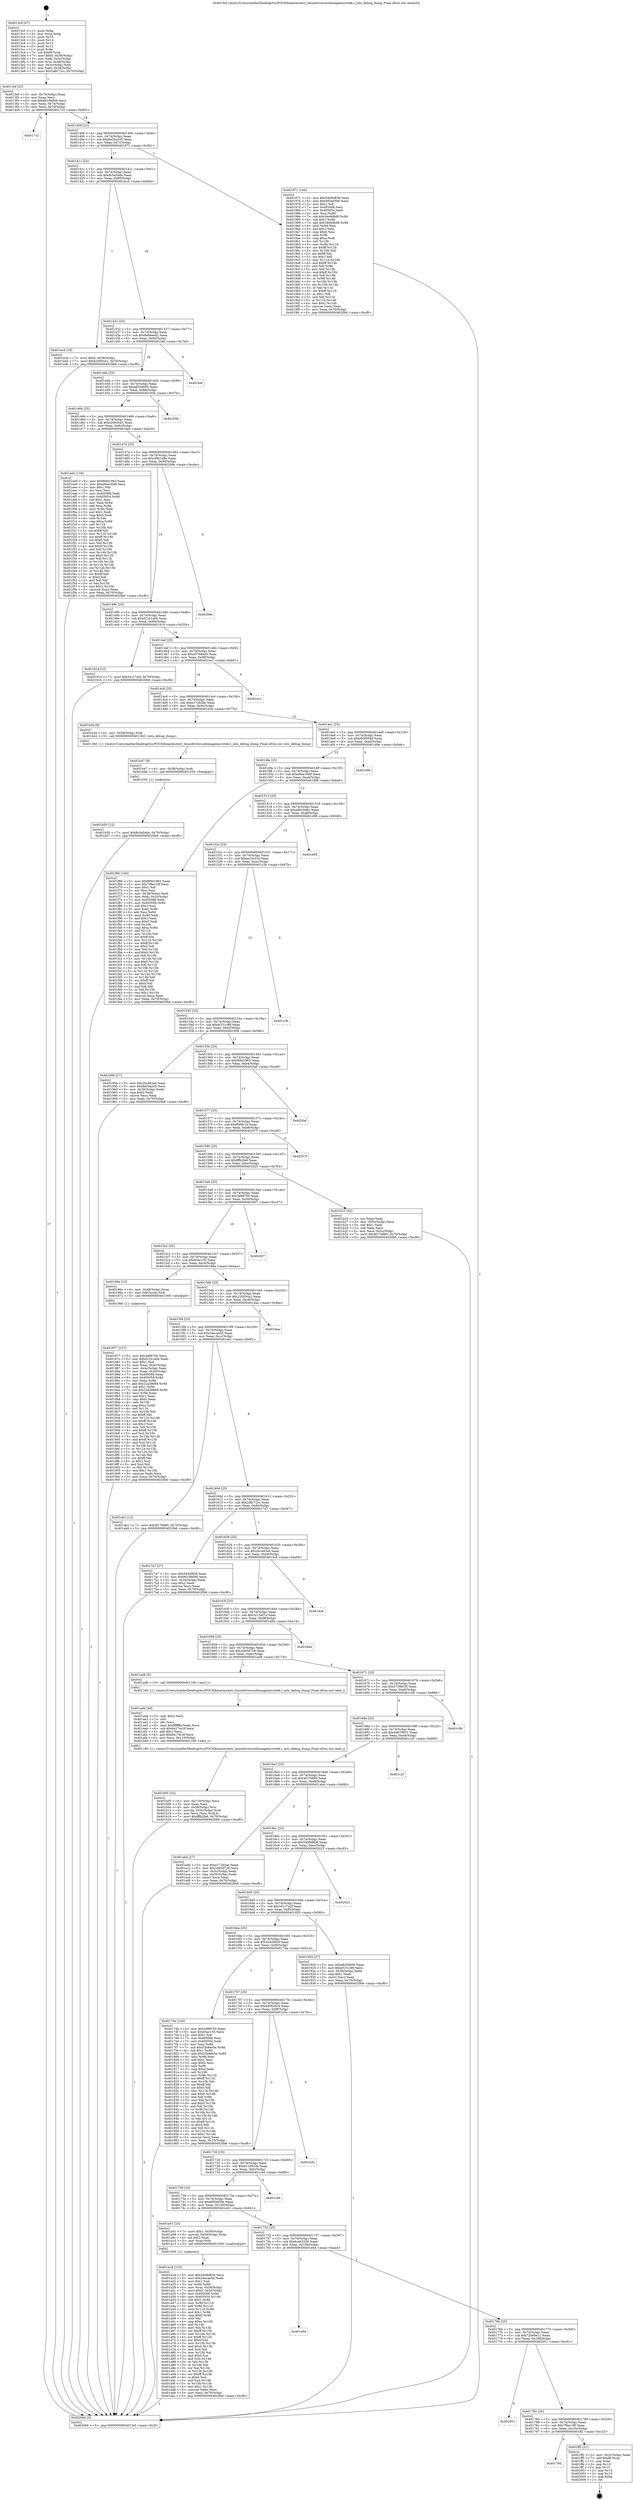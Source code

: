 digraph "0x4013c0" {
  label = "0x4013c0 (/mnt/c/Users/mathe/Desktop/tcc/POCII/binaries/extr_linuxdriversusbimagemicrotek.c_mts_debug_dump_Final-ollvm.out::main(0))"
  labelloc = "t"
  node[shape=record]

  Entry [label="",width=0.3,height=0.3,shape=circle,fillcolor=black,style=filled]
  "0x4013ef" [label="{
     0x4013ef [23]\l
     | [instrs]\l
     &nbsp;&nbsp;0x4013ef \<+3\>: mov -0x70(%rbp),%eax\l
     &nbsp;&nbsp;0x4013f2 \<+2\>: mov %eax,%ecx\l
     &nbsp;&nbsp;0x4013f4 \<+6\>: sub $0x8619b006,%ecx\l
     &nbsp;&nbsp;0x4013fa \<+3\>: mov %eax,-0x74(%rbp)\l
     &nbsp;&nbsp;0x4013fd \<+3\>: mov %ecx,-0x78(%rbp)\l
     &nbsp;&nbsp;0x401400 \<+6\>: je 00000000004017c2 \<main+0x402\>\l
  }"]
  "0x4017c2" [label="{
     0x4017c2\l
  }", style=dashed]
  "0x401406" [label="{
     0x401406 [22]\l
     | [instrs]\l
     &nbsp;&nbsp;0x401406 \<+5\>: jmp 000000000040140b \<main+0x4b\>\l
     &nbsp;&nbsp;0x40140b \<+3\>: mov -0x74(%rbp),%eax\l
     &nbsp;&nbsp;0x40140e \<+5\>: sub $0x8a35a245,%eax\l
     &nbsp;&nbsp;0x401413 \<+3\>: mov %eax,-0x7c(%rbp)\l
     &nbsp;&nbsp;0x401416 \<+6\>: je 0000000000401971 \<main+0x5b1\>\l
  }"]
  Exit [label="",width=0.3,height=0.3,shape=circle,fillcolor=black,style=filled,peripheries=2]
  "0x401971" [label="{
     0x401971 [144]\l
     | [instrs]\l
     &nbsp;&nbsp;0x401971 \<+5\>: mov $0x5408d836,%eax\l
     &nbsp;&nbsp;0x401976 \<+5\>: mov $0x685a659e,%ecx\l
     &nbsp;&nbsp;0x40197b \<+2\>: mov $0x1,%dl\l
     &nbsp;&nbsp;0x40197d \<+7\>: mov 0x405068,%esi\l
     &nbsp;&nbsp;0x401984 \<+7\>: mov 0x405054,%edi\l
     &nbsp;&nbsp;0x40198b \<+3\>: mov %esi,%r8d\l
     &nbsp;&nbsp;0x40198e \<+7\>: sub $0x34e9d6d8,%r8d\l
     &nbsp;&nbsp;0x401995 \<+4\>: sub $0x1,%r8d\l
     &nbsp;&nbsp;0x401999 \<+7\>: add $0x34e9d6d8,%r8d\l
     &nbsp;&nbsp;0x4019a0 \<+4\>: imul %r8d,%esi\l
     &nbsp;&nbsp;0x4019a4 \<+3\>: and $0x1,%esi\l
     &nbsp;&nbsp;0x4019a7 \<+3\>: cmp $0x0,%esi\l
     &nbsp;&nbsp;0x4019aa \<+4\>: sete %r9b\l
     &nbsp;&nbsp;0x4019ae \<+3\>: cmp $0xa,%edi\l
     &nbsp;&nbsp;0x4019b1 \<+4\>: setl %r10b\l
     &nbsp;&nbsp;0x4019b5 \<+3\>: mov %r9b,%r11b\l
     &nbsp;&nbsp;0x4019b8 \<+4\>: xor $0xff,%r11b\l
     &nbsp;&nbsp;0x4019bc \<+3\>: mov %r10b,%bl\l
     &nbsp;&nbsp;0x4019bf \<+3\>: xor $0xff,%bl\l
     &nbsp;&nbsp;0x4019c2 \<+3\>: xor $0x1,%dl\l
     &nbsp;&nbsp;0x4019c5 \<+3\>: mov %r11b,%r14b\l
     &nbsp;&nbsp;0x4019c8 \<+4\>: and $0xff,%r14b\l
     &nbsp;&nbsp;0x4019cc \<+3\>: and %dl,%r9b\l
     &nbsp;&nbsp;0x4019cf \<+3\>: mov %bl,%r15b\l
     &nbsp;&nbsp;0x4019d2 \<+4\>: and $0xff,%r15b\l
     &nbsp;&nbsp;0x4019d6 \<+3\>: and %dl,%r10b\l
     &nbsp;&nbsp;0x4019d9 \<+3\>: or %r9b,%r14b\l
     &nbsp;&nbsp;0x4019dc \<+3\>: or %r10b,%r15b\l
     &nbsp;&nbsp;0x4019df \<+3\>: xor %r15b,%r14b\l
     &nbsp;&nbsp;0x4019e2 \<+3\>: or %bl,%r11b\l
     &nbsp;&nbsp;0x4019e5 \<+4\>: xor $0xff,%r11b\l
     &nbsp;&nbsp;0x4019e9 \<+3\>: or $0x1,%dl\l
     &nbsp;&nbsp;0x4019ec \<+3\>: and %dl,%r11b\l
     &nbsp;&nbsp;0x4019ef \<+3\>: or %r11b,%r14b\l
     &nbsp;&nbsp;0x4019f2 \<+4\>: test $0x1,%r14b\l
     &nbsp;&nbsp;0x4019f6 \<+3\>: cmovne %ecx,%eax\l
     &nbsp;&nbsp;0x4019f9 \<+3\>: mov %eax,-0x70(%rbp)\l
     &nbsp;&nbsp;0x4019fc \<+5\>: jmp 00000000004020b6 \<main+0xcf6\>\l
  }"]
  "0x40141c" [label="{
     0x40141c [22]\l
     | [instrs]\l
     &nbsp;&nbsp;0x40141c \<+5\>: jmp 0000000000401421 \<main+0x61\>\l
     &nbsp;&nbsp;0x401421 \<+3\>: mov -0x74(%rbp),%eax\l
     &nbsp;&nbsp;0x401424 \<+5\>: sub $0x8c0a5dde,%eax\l
     &nbsp;&nbsp;0x401429 \<+3\>: mov %eax,-0x80(%rbp)\l
     &nbsp;&nbsp;0x40142c \<+6\>: je 0000000000401ecd \<main+0xb0d\>\l
  }"]
  "0x40179d" [label="{
     0x40179d\l
  }", style=dashed]
  "0x401ecd" [label="{
     0x401ecd [19]\l
     | [instrs]\l
     &nbsp;&nbsp;0x401ecd \<+7\>: movl $0x0,-0x38(%rbp)\l
     &nbsp;&nbsp;0x401ed4 \<+7\>: movl $0xb2000cd1,-0x70(%rbp)\l
     &nbsp;&nbsp;0x401edb \<+5\>: jmp 00000000004020b6 \<main+0xcf6\>\l
  }"]
  "0x401432" [label="{
     0x401432 [25]\l
     | [instrs]\l
     &nbsp;&nbsp;0x401432 \<+5\>: jmp 0000000000401437 \<main+0x77\>\l
     &nbsp;&nbsp;0x401437 \<+3\>: mov -0x74(%rbp),%eax\l
     &nbsp;&nbsp;0x40143a \<+5\>: sub $0x8e66eed2,%eax\l
     &nbsp;&nbsp;0x40143f \<+6\>: mov %eax,-0x84(%rbp)\l
     &nbsp;&nbsp;0x401445 \<+6\>: je 0000000000401baf \<main+0x7ef\>\l
  }"]
  "0x401ff2" [label="{
     0x401ff2 [21]\l
     | [instrs]\l
     &nbsp;&nbsp;0x401ff2 \<+3\>: mov -0x2c(%rbp),%eax\l
     &nbsp;&nbsp;0x401ff5 \<+7\>: add $0xf8,%rsp\l
     &nbsp;&nbsp;0x401ffc \<+1\>: pop %rbx\l
     &nbsp;&nbsp;0x401ffd \<+2\>: pop %r12\l
     &nbsp;&nbsp;0x401fff \<+2\>: pop %r13\l
     &nbsp;&nbsp;0x402001 \<+2\>: pop %r14\l
     &nbsp;&nbsp;0x402003 \<+2\>: pop %r15\l
     &nbsp;&nbsp;0x402005 \<+1\>: pop %rbp\l
     &nbsp;&nbsp;0x402006 \<+1\>: ret\l
  }"]
  "0x401baf" [label="{
     0x401baf\l
  }", style=dashed]
  "0x40144b" [label="{
     0x40144b [25]\l
     | [instrs]\l
     &nbsp;&nbsp;0x40144b \<+5\>: jmp 0000000000401450 \<main+0x90\>\l
     &nbsp;&nbsp;0x401450 \<+3\>: mov -0x74(%rbp),%eax\l
     &nbsp;&nbsp;0x401453 \<+5\>: sub $0xa825d000,%eax\l
     &nbsp;&nbsp;0x401458 \<+6\>: mov %eax,-0x88(%rbp)\l
     &nbsp;&nbsp;0x40145e \<+6\>: je 000000000040193b \<main+0x57b\>\l
  }"]
  "0x401784" [label="{
     0x401784 [25]\l
     | [instrs]\l
     &nbsp;&nbsp;0x401784 \<+5\>: jmp 0000000000401789 \<main+0x3c9\>\l
     &nbsp;&nbsp;0x401789 \<+3\>: mov -0x74(%rbp),%eax\l
     &nbsp;&nbsp;0x40178c \<+5\>: sub $0x7f9ec1f8,%eax\l
     &nbsp;&nbsp;0x401791 \<+6\>: mov %eax,-0x10c(%rbp)\l
     &nbsp;&nbsp;0x401797 \<+6\>: je 0000000000401ff2 \<main+0xc32\>\l
  }"]
  "0x40193b" [label="{
     0x40193b\l
  }", style=dashed]
  "0x401464" [label="{
     0x401464 [25]\l
     | [instrs]\l
     &nbsp;&nbsp;0x401464 \<+5\>: jmp 0000000000401469 \<main+0xa9\>\l
     &nbsp;&nbsp;0x401469 \<+3\>: mov -0x74(%rbp),%eax\l
     &nbsp;&nbsp;0x40146c \<+5\>: sub $0xb2000cd1,%eax\l
     &nbsp;&nbsp;0x401471 \<+6\>: mov %eax,-0x8c(%rbp)\l
     &nbsp;&nbsp;0x401477 \<+6\>: je 0000000000401ee0 \<main+0xb20\>\l
  }"]
  "0x402051" [label="{
     0x402051\l
  }", style=dashed]
  "0x401ee0" [label="{
     0x401ee0 [134]\l
     | [instrs]\l
     &nbsp;&nbsp;0x401ee0 \<+5\>: mov $0xf69d1963,%eax\l
     &nbsp;&nbsp;0x401ee5 \<+5\>: mov $0xe9ee16d9,%ecx\l
     &nbsp;&nbsp;0x401eea \<+2\>: mov $0x1,%dl\l
     &nbsp;&nbsp;0x401eec \<+2\>: xor %esi,%esi\l
     &nbsp;&nbsp;0x401eee \<+7\>: mov 0x405068,%edi\l
     &nbsp;&nbsp;0x401ef5 \<+8\>: mov 0x405054,%r8d\l
     &nbsp;&nbsp;0x401efd \<+3\>: sub $0x1,%esi\l
     &nbsp;&nbsp;0x401f00 \<+3\>: mov %edi,%r9d\l
     &nbsp;&nbsp;0x401f03 \<+3\>: add %esi,%r9d\l
     &nbsp;&nbsp;0x401f06 \<+4\>: imul %r9d,%edi\l
     &nbsp;&nbsp;0x401f0a \<+3\>: and $0x1,%edi\l
     &nbsp;&nbsp;0x401f0d \<+3\>: cmp $0x0,%edi\l
     &nbsp;&nbsp;0x401f10 \<+4\>: sete %r10b\l
     &nbsp;&nbsp;0x401f14 \<+4\>: cmp $0xa,%r8d\l
     &nbsp;&nbsp;0x401f18 \<+4\>: setl %r11b\l
     &nbsp;&nbsp;0x401f1c \<+3\>: mov %r10b,%bl\l
     &nbsp;&nbsp;0x401f1f \<+3\>: xor $0xff,%bl\l
     &nbsp;&nbsp;0x401f22 \<+3\>: mov %r11b,%r14b\l
     &nbsp;&nbsp;0x401f25 \<+4\>: xor $0xff,%r14b\l
     &nbsp;&nbsp;0x401f29 \<+3\>: xor $0x0,%dl\l
     &nbsp;&nbsp;0x401f2c \<+3\>: mov %bl,%r15b\l
     &nbsp;&nbsp;0x401f2f \<+4\>: and $0x0,%r15b\l
     &nbsp;&nbsp;0x401f33 \<+3\>: and %dl,%r10b\l
     &nbsp;&nbsp;0x401f36 \<+3\>: mov %r14b,%r12b\l
     &nbsp;&nbsp;0x401f39 \<+4\>: and $0x0,%r12b\l
     &nbsp;&nbsp;0x401f3d \<+3\>: and %dl,%r11b\l
     &nbsp;&nbsp;0x401f40 \<+3\>: or %r10b,%r15b\l
     &nbsp;&nbsp;0x401f43 \<+3\>: or %r11b,%r12b\l
     &nbsp;&nbsp;0x401f46 \<+3\>: xor %r12b,%r15b\l
     &nbsp;&nbsp;0x401f49 \<+3\>: or %r14b,%bl\l
     &nbsp;&nbsp;0x401f4c \<+3\>: xor $0xff,%bl\l
     &nbsp;&nbsp;0x401f4f \<+3\>: or $0x0,%dl\l
     &nbsp;&nbsp;0x401f52 \<+2\>: and %dl,%bl\l
     &nbsp;&nbsp;0x401f54 \<+3\>: or %bl,%r15b\l
     &nbsp;&nbsp;0x401f57 \<+4\>: test $0x1,%r15b\l
     &nbsp;&nbsp;0x401f5b \<+3\>: cmovne %ecx,%eax\l
     &nbsp;&nbsp;0x401f5e \<+3\>: mov %eax,-0x70(%rbp)\l
     &nbsp;&nbsp;0x401f61 \<+5\>: jmp 00000000004020b6 \<main+0xcf6\>\l
  }"]
  "0x40147d" [label="{
     0x40147d [25]\l
     | [instrs]\l
     &nbsp;&nbsp;0x40147d \<+5\>: jmp 0000000000401482 \<main+0xc2\>\l
     &nbsp;&nbsp;0x401482 \<+3\>: mov -0x74(%rbp),%eax\l
     &nbsp;&nbsp;0x401485 \<+5\>: sub $0xcf0b1d8e,%eax\l
     &nbsp;&nbsp;0x40148a \<+6\>: mov %eax,-0x90(%rbp)\l
     &nbsp;&nbsp;0x401490 \<+6\>: je 000000000040209e \<main+0xcde\>\l
  }"]
  "0x40176b" [label="{
     0x40176b [25]\l
     | [instrs]\l
     &nbsp;&nbsp;0x40176b \<+5\>: jmp 0000000000401770 \<main+0x3b0\>\l
     &nbsp;&nbsp;0x401770 \<+3\>: mov -0x74(%rbp),%eax\l
     &nbsp;&nbsp;0x401773 \<+5\>: sub $0x72009e11,%eax\l
     &nbsp;&nbsp;0x401778 \<+6\>: mov %eax,-0x108(%rbp)\l
     &nbsp;&nbsp;0x40177e \<+6\>: je 0000000000402051 \<main+0xc91\>\l
  }"]
  "0x40209e" [label="{
     0x40209e\l
  }", style=dashed]
  "0x401496" [label="{
     0x401496 [25]\l
     | [instrs]\l
     &nbsp;&nbsp;0x401496 \<+5\>: jmp 000000000040149b \<main+0xdb\>\l
     &nbsp;&nbsp;0x40149b \<+3\>: mov -0x74(%rbp),%eax\l
     &nbsp;&nbsp;0x40149e \<+5\>: sub $0xd21b1a0b,%eax\l
     &nbsp;&nbsp;0x4014a3 \<+6\>: mov %eax,-0x94(%rbp)\l
     &nbsp;&nbsp;0x4014a9 \<+6\>: je 0000000000401914 \<main+0x554\>\l
  }"]
  "0x401e64" [label="{
     0x401e64\l
  }", style=dashed]
  "0x401914" [label="{
     0x401914 [12]\l
     | [instrs]\l
     &nbsp;&nbsp;0x401914 \<+7\>: movl $0x541c7e2f,-0x70(%rbp)\l
     &nbsp;&nbsp;0x40191b \<+5\>: jmp 00000000004020b6 \<main+0xcf6\>\l
  }"]
  "0x4014af" [label="{
     0x4014af [25]\l
     | [instrs]\l
     &nbsp;&nbsp;0x4014af \<+5\>: jmp 00000000004014b4 \<main+0xf4\>\l
     &nbsp;&nbsp;0x4014b4 \<+3\>: mov -0x74(%rbp),%eax\l
     &nbsp;&nbsp;0x4014b7 \<+5\>: sub $0xd3768ad4,%eax\l
     &nbsp;&nbsp;0x4014bc \<+6\>: mov %eax,-0x98(%rbp)\l
     &nbsp;&nbsp;0x4014c2 \<+6\>: je 0000000000401ec1 \<main+0xb01\>\l
  }"]
  "0x401b50" [label="{
     0x401b50 [12]\l
     | [instrs]\l
     &nbsp;&nbsp;0x401b50 \<+7\>: movl $0x8c0a5dde,-0x70(%rbp)\l
     &nbsp;&nbsp;0x401b57 \<+5\>: jmp 00000000004020b6 \<main+0xcf6\>\l
  }"]
  "0x401ec1" [label="{
     0x401ec1\l
  }", style=dashed]
  "0x4014c8" [label="{
     0x4014c8 [25]\l
     | [instrs]\l
     &nbsp;&nbsp;0x4014c8 \<+5\>: jmp 00000000004014cd \<main+0x10d\>\l
     &nbsp;&nbsp;0x4014cd \<+3\>: mov -0x74(%rbp),%eax\l
     &nbsp;&nbsp;0x4014d0 \<+5\>: sub $0xe172b5ae,%eax\l
     &nbsp;&nbsp;0x4014d5 \<+6\>: mov %eax,-0x9c(%rbp)\l
     &nbsp;&nbsp;0x4014db \<+6\>: je 0000000000401b3e \<main+0x77e\>\l
  }"]
  "0x401b47" [label="{
     0x401b47 [9]\l
     | [instrs]\l
     &nbsp;&nbsp;0x401b47 \<+4\>: mov -0x58(%rbp),%rdi\l
     &nbsp;&nbsp;0x401b4b \<+5\>: call 0000000000401030 \<free@plt\>\l
     | [calls]\l
     &nbsp;&nbsp;0x401030 \{1\} (unknown)\l
  }"]
  "0x401b3e" [label="{
     0x401b3e [9]\l
     | [instrs]\l
     &nbsp;&nbsp;0x401b3e \<+4\>: mov -0x58(%rbp),%rdi\l
     &nbsp;&nbsp;0x401b42 \<+5\>: call 00000000004013b0 \<mts_debug_dump\>\l
     | [calls]\l
     &nbsp;&nbsp;0x4013b0 \{1\} (/mnt/c/Users/mathe/Desktop/tcc/POCII/binaries/extr_linuxdriversusbimagemicrotek.c_mts_debug_dump_Final-ollvm.out::mts_debug_dump)\l
  }"]
  "0x4014e1" [label="{
     0x4014e1 [25]\l
     | [instrs]\l
     &nbsp;&nbsp;0x4014e1 \<+5\>: jmp 00000000004014e6 \<main+0x126\>\l
     &nbsp;&nbsp;0x4014e6 \<+3\>: mov -0x74(%rbp),%eax\l
     &nbsp;&nbsp;0x4014e9 \<+5\>: sub $0xe93f9364,%eax\l
     &nbsp;&nbsp;0x4014ee \<+6\>: mov %eax,-0xa0(%rbp)\l
     &nbsp;&nbsp;0x4014f4 \<+6\>: je 0000000000401d9e \<main+0x9de\>\l
  }"]
  "0x401b05" [label="{
     0x401b05 [32]\l
     | [instrs]\l
     &nbsp;&nbsp;0x401b05 \<+6\>: mov -0x110(%rbp),%ecx\l
     &nbsp;&nbsp;0x401b0b \<+3\>: imul %eax,%ecx\l
     &nbsp;&nbsp;0x401b0e \<+4\>: mov -0x58(%rbp),%rsi\l
     &nbsp;&nbsp;0x401b12 \<+4\>: movslq -0x5c(%rbp),%rdi\l
     &nbsp;&nbsp;0x401b16 \<+3\>: mov %ecx,(%rsi,%rdi,4)\l
     &nbsp;&nbsp;0x401b19 \<+7\>: movl $0xfffb2fe6,-0x70(%rbp)\l
     &nbsp;&nbsp;0x401b20 \<+5\>: jmp 00000000004020b6 \<main+0xcf6\>\l
  }"]
  "0x401d9e" [label="{
     0x401d9e\l
  }", style=dashed]
  "0x4014fa" [label="{
     0x4014fa [25]\l
     | [instrs]\l
     &nbsp;&nbsp;0x4014fa \<+5\>: jmp 00000000004014ff \<main+0x13f\>\l
     &nbsp;&nbsp;0x4014ff \<+3\>: mov -0x74(%rbp),%eax\l
     &nbsp;&nbsp;0x401502 \<+5\>: sub $0xe9ee16d9,%eax\l
     &nbsp;&nbsp;0x401507 \<+6\>: mov %eax,-0xa4(%rbp)\l
     &nbsp;&nbsp;0x40150d \<+6\>: je 0000000000401f66 \<main+0xba6\>\l
  }"]
  "0x401add" [label="{
     0x401add [40]\l
     | [instrs]\l
     &nbsp;&nbsp;0x401add \<+5\>: mov $0x2,%ecx\l
     &nbsp;&nbsp;0x401ae2 \<+1\>: cltd\l
     &nbsp;&nbsp;0x401ae3 \<+2\>: idiv %ecx\l
     &nbsp;&nbsp;0x401ae5 \<+6\>: imul $0xfffffffe,%edx,%ecx\l
     &nbsp;&nbsp;0x401aeb \<+6\>: sub $0xb417ec3f,%ecx\l
     &nbsp;&nbsp;0x401af1 \<+3\>: add $0x1,%ecx\l
     &nbsp;&nbsp;0x401af4 \<+6\>: add $0xb417ec3f,%ecx\l
     &nbsp;&nbsp;0x401afa \<+6\>: mov %ecx,-0x110(%rbp)\l
     &nbsp;&nbsp;0x401b00 \<+5\>: call 0000000000401160 \<next_i\>\l
     | [calls]\l
     &nbsp;&nbsp;0x401160 \{1\} (/mnt/c/Users/mathe/Desktop/tcc/POCII/binaries/extr_linuxdriversusbimagemicrotek.c_mts_debug_dump_Final-ollvm.out::next_i)\l
  }"]
  "0x401f66" [label="{
     0x401f66 [140]\l
     | [instrs]\l
     &nbsp;&nbsp;0x401f66 \<+5\>: mov $0xf69d1963,%eax\l
     &nbsp;&nbsp;0x401f6b \<+5\>: mov $0x7f9ec1f8,%ecx\l
     &nbsp;&nbsp;0x401f70 \<+2\>: mov $0x1,%dl\l
     &nbsp;&nbsp;0x401f72 \<+2\>: xor %esi,%esi\l
     &nbsp;&nbsp;0x401f74 \<+3\>: mov -0x38(%rbp),%edi\l
     &nbsp;&nbsp;0x401f77 \<+3\>: mov %edi,-0x2c(%rbp)\l
     &nbsp;&nbsp;0x401f7a \<+7\>: mov 0x405068,%edi\l
     &nbsp;&nbsp;0x401f81 \<+8\>: mov 0x405054,%r8d\l
     &nbsp;&nbsp;0x401f89 \<+3\>: sub $0x1,%esi\l
     &nbsp;&nbsp;0x401f8c \<+3\>: mov %edi,%r9d\l
     &nbsp;&nbsp;0x401f8f \<+3\>: add %esi,%r9d\l
     &nbsp;&nbsp;0x401f92 \<+4\>: imul %r9d,%edi\l
     &nbsp;&nbsp;0x401f96 \<+3\>: and $0x1,%edi\l
     &nbsp;&nbsp;0x401f99 \<+3\>: cmp $0x0,%edi\l
     &nbsp;&nbsp;0x401f9c \<+4\>: sete %r10b\l
     &nbsp;&nbsp;0x401fa0 \<+4\>: cmp $0xa,%r8d\l
     &nbsp;&nbsp;0x401fa4 \<+4\>: setl %r11b\l
     &nbsp;&nbsp;0x401fa8 \<+3\>: mov %r10b,%bl\l
     &nbsp;&nbsp;0x401fab \<+3\>: xor $0xff,%bl\l
     &nbsp;&nbsp;0x401fae \<+3\>: mov %r11b,%r14b\l
     &nbsp;&nbsp;0x401fb1 \<+4\>: xor $0xff,%r14b\l
     &nbsp;&nbsp;0x401fb5 \<+3\>: xor $0x0,%dl\l
     &nbsp;&nbsp;0x401fb8 \<+3\>: mov %bl,%r15b\l
     &nbsp;&nbsp;0x401fbb \<+4\>: and $0x0,%r15b\l
     &nbsp;&nbsp;0x401fbf \<+3\>: and %dl,%r10b\l
     &nbsp;&nbsp;0x401fc2 \<+3\>: mov %r14b,%r12b\l
     &nbsp;&nbsp;0x401fc5 \<+4\>: and $0x0,%r12b\l
     &nbsp;&nbsp;0x401fc9 \<+3\>: and %dl,%r11b\l
     &nbsp;&nbsp;0x401fcc \<+3\>: or %r10b,%r15b\l
     &nbsp;&nbsp;0x401fcf \<+3\>: or %r11b,%r12b\l
     &nbsp;&nbsp;0x401fd2 \<+3\>: xor %r12b,%r15b\l
     &nbsp;&nbsp;0x401fd5 \<+3\>: or %r14b,%bl\l
     &nbsp;&nbsp;0x401fd8 \<+3\>: xor $0xff,%bl\l
     &nbsp;&nbsp;0x401fdb \<+3\>: or $0x0,%dl\l
     &nbsp;&nbsp;0x401fde \<+2\>: and %dl,%bl\l
     &nbsp;&nbsp;0x401fe0 \<+3\>: or %bl,%r15b\l
     &nbsp;&nbsp;0x401fe3 \<+4\>: test $0x1,%r15b\l
     &nbsp;&nbsp;0x401fe7 \<+3\>: cmovne %ecx,%eax\l
     &nbsp;&nbsp;0x401fea \<+3\>: mov %eax,-0x70(%rbp)\l
     &nbsp;&nbsp;0x401fed \<+5\>: jmp 00000000004020b6 \<main+0xcf6\>\l
  }"]
  "0x401513" [label="{
     0x401513 [25]\l
     | [instrs]\l
     &nbsp;&nbsp;0x401513 \<+5\>: jmp 0000000000401518 \<main+0x158\>\l
     &nbsp;&nbsp;0x401518 \<+3\>: mov -0x74(%rbp),%eax\l
     &nbsp;&nbsp;0x40151b \<+5\>: sub $0xed01846c,%eax\l
     &nbsp;&nbsp;0x401520 \<+6\>: mov %eax,-0xa8(%rbp)\l
     &nbsp;&nbsp;0x401526 \<+6\>: je 0000000000401d08 \<main+0x948\>\l
  }"]
  "0x401a18" [label="{
     0x401a18 [153]\l
     | [instrs]\l
     &nbsp;&nbsp;0x401a18 \<+5\>: mov $0x5408d836,%ecx\l
     &nbsp;&nbsp;0x401a1d \<+5\>: mov $0x24acae5d,%edx\l
     &nbsp;&nbsp;0x401a22 \<+3\>: mov $0x1,%sil\l
     &nbsp;&nbsp;0x401a25 \<+3\>: xor %r8d,%r8d\l
     &nbsp;&nbsp;0x401a28 \<+4\>: mov %rax,-0x58(%rbp)\l
     &nbsp;&nbsp;0x401a2c \<+7\>: movl $0x0,-0x5c(%rbp)\l
     &nbsp;&nbsp;0x401a33 \<+8\>: mov 0x405068,%r9d\l
     &nbsp;&nbsp;0x401a3b \<+8\>: mov 0x405054,%r10d\l
     &nbsp;&nbsp;0x401a43 \<+4\>: sub $0x1,%r8d\l
     &nbsp;&nbsp;0x401a47 \<+3\>: mov %r9d,%r11d\l
     &nbsp;&nbsp;0x401a4a \<+3\>: add %r8d,%r11d\l
     &nbsp;&nbsp;0x401a4d \<+4\>: imul %r11d,%r9d\l
     &nbsp;&nbsp;0x401a51 \<+4\>: and $0x1,%r9d\l
     &nbsp;&nbsp;0x401a55 \<+4\>: cmp $0x0,%r9d\l
     &nbsp;&nbsp;0x401a59 \<+3\>: sete %bl\l
     &nbsp;&nbsp;0x401a5c \<+4\>: cmp $0xa,%r10d\l
     &nbsp;&nbsp;0x401a60 \<+4\>: setl %r14b\l
     &nbsp;&nbsp;0x401a64 \<+3\>: mov %bl,%r15b\l
     &nbsp;&nbsp;0x401a67 \<+4\>: xor $0xff,%r15b\l
     &nbsp;&nbsp;0x401a6b \<+3\>: mov %r14b,%r12b\l
     &nbsp;&nbsp;0x401a6e \<+4\>: xor $0xff,%r12b\l
     &nbsp;&nbsp;0x401a72 \<+4\>: xor $0x0,%sil\l
     &nbsp;&nbsp;0x401a76 \<+3\>: mov %r15b,%r13b\l
     &nbsp;&nbsp;0x401a79 \<+4\>: and $0x0,%r13b\l
     &nbsp;&nbsp;0x401a7d \<+3\>: and %sil,%bl\l
     &nbsp;&nbsp;0x401a80 \<+3\>: mov %r12b,%al\l
     &nbsp;&nbsp;0x401a83 \<+2\>: and $0x0,%al\l
     &nbsp;&nbsp;0x401a85 \<+3\>: and %sil,%r14b\l
     &nbsp;&nbsp;0x401a88 \<+3\>: or %bl,%r13b\l
     &nbsp;&nbsp;0x401a8b \<+3\>: or %r14b,%al\l
     &nbsp;&nbsp;0x401a8e \<+3\>: xor %al,%r13b\l
     &nbsp;&nbsp;0x401a91 \<+3\>: or %r12b,%r15b\l
     &nbsp;&nbsp;0x401a94 \<+4\>: xor $0xff,%r15b\l
     &nbsp;&nbsp;0x401a98 \<+4\>: or $0x0,%sil\l
     &nbsp;&nbsp;0x401a9c \<+3\>: and %sil,%r15b\l
     &nbsp;&nbsp;0x401a9f \<+3\>: or %r15b,%r13b\l
     &nbsp;&nbsp;0x401aa2 \<+4\>: test $0x1,%r13b\l
     &nbsp;&nbsp;0x401aa6 \<+3\>: cmovne %edx,%ecx\l
     &nbsp;&nbsp;0x401aa9 \<+3\>: mov %ecx,-0x70(%rbp)\l
     &nbsp;&nbsp;0x401aac \<+5\>: jmp 00000000004020b6 \<main+0xcf6\>\l
  }"]
  "0x401d08" [label="{
     0x401d08\l
  }", style=dashed]
  "0x40152c" [label="{
     0x40152c [25]\l
     | [instrs]\l
     &nbsp;&nbsp;0x40152c \<+5\>: jmp 0000000000401531 \<main+0x171\>\l
     &nbsp;&nbsp;0x401531 \<+3\>: mov -0x74(%rbp),%eax\l
     &nbsp;&nbsp;0x401534 \<+5\>: sub $0xee16cf1d,%eax\l
     &nbsp;&nbsp;0x401539 \<+6\>: mov %eax,-0xac(%rbp)\l
     &nbsp;&nbsp;0x40153f \<+6\>: je 0000000000401c3b \<main+0x87b\>\l
  }"]
  "0x401752" [label="{
     0x401752 [25]\l
     | [instrs]\l
     &nbsp;&nbsp;0x401752 \<+5\>: jmp 0000000000401757 \<main+0x397\>\l
     &nbsp;&nbsp;0x401757 \<+3\>: mov -0x74(%rbp),%eax\l
     &nbsp;&nbsp;0x40175a \<+5\>: sub $0x6cde3229,%eax\l
     &nbsp;&nbsp;0x40175f \<+6\>: mov %eax,-0x104(%rbp)\l
     &nbsp;&nbsp;0x401765 \<+6\>: je 0000000000401e64 \<main+0xaa4\>\l
  }"]
  "0x401c3b" [label="{
     0x401c3b\l
  }", style=dashed]
  "0x401545" [label="{
     0x401545 [25]\l
     | [instrs]\l
     &nbsp;&nbsp;0x401545 \<+5\>: jmp 000000000040154a \<main+0x18a\>\l
     &nbsp;&nbsp;0x40154a \<+3\>: mov -0x74(%rbp),%eax\l
     &nbsp;&nbsp;0x40154d \<+5\>: sub $0xef151c88,%eax\l
     &nbsp;&nbsp;0x401552 \<+6\>: mov %eax,-0xb0(%rbp)\l
     &nbsp;&nbsp;0x401558 \<+6\>: je 0000000000401956 \<main+0x596\>\l
  }"]
  "0x401a01" [label="{
     0x401a01 [23]\l
     | [instrs]\l
     &nbsp;&nbsp;0x401a01 \<+7\>: movl $0x1,-0x50(%rbp)\l
     &nbsp;&nbsp;0x401a08 \<+4\>: movslq -0x50(%rbp),%rax\l
     &nbsp;&nbsp;0x401a0c \<+4\>: shl $0x2,%rax\l
     &nbsp;&nbsp;0x401a10 \<+3\>: mov %rax,%rdi\l
     &nbsp;&nbsp;0x401a13 \<+5\>: call 0000000000401050 \<malloc@plt\>\l
     | [calls]\l
     &nbsp;&nbsp;0x401050 \{1\} (unknown)\l
  }"]
  "0x401956" [label="{
     0x401956 [27]\l
     | [instrs]\l
     &nbsp;&nbsp;0x401956 \<+5\>: mov $0x2bc483a0,%eax\l
     &nbsp;&nbsp;0x40195b \<+5\>: mov $0x8a35a245,%ecx\l
     &nbsp;&nbsp;0x401960 \<+3\>: mov -0x30(%rbp),%edx\l
     &nbsp;&nbsp;0x401963 \<+3\>: cmp $0x0,%edx\l
     &nbsp;&nbsp;0x401966 \<+3\>: cmove %ecx,%eax\l
     &nbsp;&nbsp;0x401969 \<+3\>: mov %eax,-0x70(%rbp)\l
     &nbsp;&nbsp;0x40196c \<+5\>: jmp 00000000004020b6 \<main+0xcf6\>\l
  }"]
  "0x40155e" [label="{
     0x40155e [25]\l
     | [instrs]\l
     &nbsp;&nbsp;0x40155e \<+5\>: jmp 0000000000401563 \<main+0x1a3\>\l
     &nbsp;&nbsp;0x401563 \<+3\>: mov -0x74(%rbp),%eax\l
     &nbsp;&nbsp;0x401566 \<+5\>: sub $0xf69d1963,%eax\l
     &nbsp;&nbsp;0x40156b \<+6\>: mov %eax,-0xb4(%rbp)\l
     &nbsp;&nbsp;0x401571 \<+6\>: je 00000000004020af \<main+0xcef\>\l
  }"]
  "0x401739" [label="{
     0x401739 [25]\l
     | [instrs]\l
     &nbsp;&nbsp;0x401739 \<+5\>: jmp 000000000040173e \<main+0x37e\>\l
     &nbsp;&nbsp;0x40173e \<+3\>: mov -0x74(%rbp),%eax\l
     &nbsp;&nbsp;0x401741 \<+5\>: sub $0x685a659e,%eax\l
     &nbsp;&nbsp;0x401746 \<+6\>: mov %eax,-0x100(%rbp)\l
     &nbsp;&nbsp;0x40174c \<+6\>: je 0000000000401a01 \<main+0x641\>\l
  }"]
  "0x4020af" [label="{
     0x4020af\l
  }", style=dashed]
  "0x401577" [label="{
     0x401577 [25]\l
     | [instrs]\l
     &nbsp;&nbsp;0x401577 \<+5\>: jmp 000000000040157c \<main+0x1bc\>\l
     &nbsp;&nbsp;0x40157c \<+3\>: mov -0x74(%rbp),%eax\l
     &nbsp;&nbsp;0x40157f \<+5\>: sub $0xff49fc1b,%eax\l
     &nbsp;&nbsp;0x401584 \<+6\>: mov %eax,-0xb8(%rbp)\l
     &nbsp;&nbsp;0x40158a \<+6\>: je 000000000040207f \<main+0xcbf\>\l
  }"]
  "0x401cb0" [label="{
     0x401cb0\l
  }", style=dashed]
  "0x40207f" [label="{
     0x40207f\l
  }", style=dashed]
  "0x401590" [label="{
     0x401590 [25]\l
     | [instrs]\l
     &nbsp;&nbsp;0x401590 \<+5\>: jmp 0000000000401595 \<main+0x1d5\>\l
     &nbsp;&nbsp;0x401595 \<+3\>: mov -0x74(%rbp),%eax\l
     &nbsp;&nbsp;0x401598 \<+5\>: sub $0xfffb2fe6,%eax\l
     &nbsp;&nbsp;0x40159d \<+6\>: mov %eax,-0xbc(%rbp)\l
     &nbsp;&nbsp;0x4015a3 \<+6\>: je 0000000000401b25 \<main+0x765\>\l
  }"]
  "0x401720" [label="{
     0x401720 [25]\l
     | [instrs]\l
     &nbsp;&nbsp;0x401720 \<+5\>: jmp 0000000000401725 \<main+0x365\>\l
     &nbsp;&nbsp;0x401725 \<+3\>: mov -0x74(%rbp),%eax\l
     &nbsp;&nbsp;0x401728 \<+5\>: sub $0x6116910e,%eax\l
     &nbsp;&nbsp;0x40172d \<+6\>: mov %eax,-0xfc(%rbp)\l
     &nbsp;&nbsp;0x401733 \<+6\>: je 0000000000401cb0 \<main+0x8f0\>\l
  }"]
  "0x401b25" [label="{
     0x401b25 [25]\l
     | [instrs]\l
     &nbsp;&nbsp;0x401b25 \<+2\>: xor %eax,%eax\l
     &nbsp;&nbsp;0x401b27 \<+3\>: mov -0x5c(%rbp),%ecx\l
     &nbsp;&nbsp;0x401b2a \<+3\>: sub $0x1,%eax\l
     &nbsp;&nbsp;0x401b2d \<+2\>: sub %eax,%ecx\l
     &nbsp;&nbsp;0x401b2f \<+3\>: mov %ecx,-0x5c(%rbp)\l
     &nbsp;&nbsp;0x401b32 \<+7\>: movl $0x4f176885,-0x70(%rbp)\l
     &nbsp;&nbsp;0x401b39 \<+5\>: jmp 00000000004020b6 \<main+0xcf6\>\l
  }"]
  "0x4015a9" [label="{
     0x4015a9 [25]\l
     | [instrs]\l
     &nbsp;&nbsp;0x4015a9 \<+5\>: jmp 00000000004015ae \<main+0x1ee\>\l
     &nbsp;&nbsp;0x4015ae \<+3\>: mov -0x74(%rbp),%eax\l
     &nbsp;&nbsp;0x4015b1 \<+5\>: sub $0x3d98700,%eax\l
     &nbsp;&nbsp;0x4015b6 \<+6\>: mov %eax,-0xc0(%rbp)\l
     &nbsp;&nbsp;0x4015bc \<+6\>: je 0000000000402007 \<main+0xc47\>\l
  }"]
  "0x401b5c" [label="{
     0x401b5c\l
  }", style=dashed]
  "0x402007" [label="{
     0x402007\l
  }", style=dashed]
  "0x4015c2" [label="{
     0x4015c2 [25]\l
     | [instrs]\l
     &nbsp;&nbsp;0x4015c2 \<+5\>: jmp 00000000004015c7 \<main+0x207\>\l
     &nbsp;&nbsp;0x4015c7 \<+3\>: mov -0x74(%rbp),%eax\l
     &nbsp;&nbsp;0x4015ca \<+5\>: sub $0x93ac155,%eax\l
     &nbsp;&nbsp;0x4015cf \<+6\>: mov %eax,-0xc4(%rbp)\l
     &nbsp;&nbsp;0x4015d5 \<+6\>: je 000000000040186a \<main+0x4aa\>\l
  }"]
  "0x401877" [label="{
     0x401877 [157]\l
     | [instrs]\l
     &nbsp;&nbsp;0x401877 \<+5\>: mov $0x3d98700,%ecx\l
     &nbsp;&nbsp;0x40187c \<+5\>: mov $0xd21b1a0b,%edx\l
     &nbsp;&nbsp;0x401881 \<+3\>: mov $0x1,%sil\l
     &nbsp;&nbsp;0x401884 \<+3\>: mov %eax,-0x4c(%rbp)\l
     &nbsp;&nbsp;0x401887 \<+3\>: mov -0x4c(%rbp),%eax\l
     &nbsp;&nbsp;0x40188a \<+3\>: mov %eax,-0x30(%rbp)\l
     &nbsp;&nbsp;0x40188d \<+7\>: mov 0x405068,%eax\l
     &nbsp;&nbsp;0x401894 \<+8\>: mov 0x405054,%r8d\l
     &nbsp;&nbsp;0x40189c \<+3\>: mov %eax,%r9d\l
     &nbsp;&nbsp;0x40189f \<+7\>: add $0x22a39b69,%r9d\l
     &nbsp;&nbsp;0x4018a6 \<+4\>: sub $0x1,%r9d\l
     &nbsp;&nbsp;0x4018aa \<+7\>: sub $0x22a39b69,%r9d\l
     &nbsp;&nbsp;0x4018b1 \<+4\>: imul %r9d,%eax\l
     &nbsp;&nbsp;0x4018b5 \<+3\>: and $0x1,%eax\l
     &nbsp;&nbsp;0x4018b8 \<+3\>: cmp $0x0,%eax\l
     &nbsp;&nbsp;0x4018bb \<+4\>: sete %r10b\l
     &nbsp;&nbsp;0x4018bf \<+4\>: cmp $0xa,%r8d\l
     &nbsp;&nbsp;0x4018c3 \<+4\>: setl %r11b\l
     &nbsp;&nbsp;0x4018c7 \<+3\>: mov %r10b,%bl\l
     &nbsp;&nbsp;0x4018ca \<+3\>: xor $0xff,%bl\l
     &nbsp;&nbsp;0x4018cd \<+3\>: mov %r11b,%r14b\l
     &nbsp;&nbsp;0x4018d0 \<+4\>: xor $0xff,%r14b\l
     &nbsp;&nbsp;0x4018d4 \<+4\>: xor $0x1,%sil\l
     &nbsp;&nbsp;0x4018d8 \<+3\>: mov %bl,%r15b\l
     &nbsp;&nbsp;0x4018db \<+4\>: and $0xff,%r15b\l
     &nbsp;&nbsp;0x4018df \<+3\>: and %sil,%r10b\l
     &nbsp;&nbsp;0x4018e2 \<+3\>: mov %r14b,%r12b\l
     &nbsp;&nbsp;0x4018e5 \<+4\>: and $0xff,%r12b\l
     &nbsp;&nbsp;0x4018e9 \<+3\>: and %sil,%r11b\l
     &nbsp;&nbsp;0x4018ec \<+3\>: or %r10b,%r15b\l
     &nbsp;&nbsp;0x4018ef \<+3\>: or %r11b,%r12b\l
     &nbsp;&nbsp;0x4018f2 \<+3\>: xor %r12b,%r15b\l
     &nbsp;&nbsp;0x4018f5 \<+3\>: or %r14b,%bl\l
     &nbsp;&nbsp;0x4018f8 \<+3\>: xor $0xff,%bl\l
     &nbsp;&nbsp;0x4018fb \<+4\>: or $0x1,%sil\l
     &nbsp;&nbsp;0x4018ff \<+3\>: and %sil,%bl\l
     &nbsp;&nbsp;0x401902 \<+3\>: or %bl,%r15b\l
     &nbsp;&nbsp;0x401905 \<+4\>: test $0x1,%r15b\l
     &nbsp;&nbsp;0x401909 \<+3\>: cmovne %edx,%ecx\l
     &nbsp;&nbsp;0x40190c \<+3\>: mov %ecx,-0x70(%rbp)\l
     &nbsp;&nbsp;0x40190f \<+5\>: jmp 00000000004020b6 \<main+0xcf6\>\l
  }"]
  "0x40186a" [label="{
     0x40186a [13]\l
     | [instrs]\l
     &nbsp;&nbsp;0x40186a \<+4\>: mov -0x48(%rbp),%rax\l
     &nbsp;&nbsp;0x40186e \<+4\>: mov 0x8(%rax),%rdi\l
     &nbsp;&nbsp;0x401872 \<+5\>: call 0000000000401060 \<atoi@plt\>\l
     | [calls]\l
     &nbsp;&nbsp;0x401060 \{1\} (unknown)\l
  }"]
  "0x4015db" [label="{
     0x4015db [25]\l
     | [instrs]\l
     &nbsp;&nbsp;0x4015db \<+5\>: jmp 00000000004015e0 \<main+0x220\>\l
     &nbsp;&nbsp;0x4015e0 \<+3\>: mov -0x74(%rbp),%eax\l
     &nbsp;&nbsp;0x4015e3 \<+5\>: sub $0x22055ca2,%eax\l
     &nbsp;&nbsp;0x4015e8 \<+6\>: mov %eax,-0xc8(%rbp)\l
     &nbsp;&nbsp;0x4015ee \<+6\>: je 0000000000401daa \<main+0x9ea\>\l
  }"]
  "0x401707" [label="{
     0x401707 [25]\l
     | [instrs]\l
     &nbsp;&nbsp;0x401707 \<+5\>: jmp 000000000040170c \<main+0x34c\>\l
     &nbsp;&nbsp;0x40170c \<+3\>: mov -0x74(%rbp),%eax\l
     &nbsp;&nbsp;0x40170f \<+5\>: sub $0x595626c4,%eax\l
     &nbsp;&nbsp;0x401714 \<+6\>: mov %eax,-0xf8(%rbp)\l
     &nbsp;&nbsp;0x40171a \<+6\>: je 0000000000401b5c \<main+0x79c\>\l
  }"]
  "0x401daa" [label="{
     0x401daa\l
  }", style=dashed]
  "0x4015f4" [label="{
     0x4015f4 [25]\l
     | [instrs]\l
     &nbsp;&nbsp;0x4015f4 \<+5\>: jmp 00000000004015f9 \<main+0x239\>\l
     &nbsp;&nbsp;0x4015f9 \<+3\>: mov -0x74(%rbp),%eax\l
     &nbsp;&nbsp;0x4015fc \<+5\>: sub $0x24acae5d,%eax\l
     &nbsp;&nbsp;0x401601 \<+6\>: mov %eax,-0xcc(%rbp)\l
     &nbsp;&nbsp;0x401607 \<+6\>: je 0000000000401ab1 \<main+0x6f1\>\l
  }"]
  "0x4017da" [label="{
     0x4017da [144]\l
     | [instrs]\l
     &nbsp;&nbsp;0x4017da \<+5\>: mov $0x3d98700,%eax\l
     &nbsp;&nbsp;0x4017df \<+5\>: mov $0x93ac155,%ecx\l
     &nbsp;&nbsp;0x4017e4 \<+2\>: mov $0x1,%dl\l
     &nbsp;&nbsp;0x4017e6 \<+7\>: mov 0x405068,%esi\l
     &nbsp;&nbsp;0x4017ed \<+7\>: mov 0x405054,%edi\l
     &nbsp;&nbsp;0x4017f4 \<+3\>: mov %esi,%r8d\l
     &nbsp;&nbsp;0x4017f7 \<+7\>: sub $0x52b8ee5e,%r8d\l
     &nbsp;&nbsp;0x4017fe \<+4\>: sub $0x1,%r8d\l
     &nbsp;&nbsp;0x401802 \<+7\>: add $0x52b8ee5e,%r8d\l
     &nbsp;&nbsp;0x401809 \<+4\>: imul %r8d,%esi\l
     &nbsp;&nbsp;0x40180d \<+3\>: and $0x1,%esi\l
     &nbsp;&nbsp;0x401810 \<+3\>: cmp $0x0,%esi\l
     &nbsp;&nbsp;0x401813 \<+4\>: sete %r9b\l
     &nbsp;&nbsp;0x401817 \<+3\>: cmp $0xa,%edi\l
     &nbsp;&nbsp;0x40181a \<+4\>: setl %r10b\l
     &nbsp;&nbsp;0x40181e \<+3\>: mov %r9b,%r11b\l
     &nbsp;&nbsp;0x401821 \<+4\>: xor $0xff,%r11b\l
     &nbsp;&nbsp;0x401825 \<+3\>: mov %r10b,%bl\l
     &nbsp;&nbsp;0x401828 \<+3\>: xor $0xff,%bl\l
     &nbsp;&nbsp;0x40182b \<+3\>: xor $0x0,%dl\l
     &nbsp;&nbsp;0x40182e \<+3\>: mov %r11b,%r14b\l
     &nbsp;&nbsp;0x401831 \<+4\>: and $0x0,%r14b\l
     &nbsp;&nbsp;0x401835 \<+3\>: and %dl,%r9b\l
     &nbsp;&nbsp;0x401838 \<+3\>: mov %bl,%r15b\l
     &nbsp;&nbsp;0x40183b \<+4\>: and $0x0,%r15b\l
     &nbsp;&nbsp;0x40183f \<+3\>: and %dl,%r10b\l
     &nbsp;&nbsp;0x401842 \<+3\>: or %r9b,%r14b\l
     &nbsp;&nbsp;0x401845 \<+3\>: or %r10b,%r15b\l
     &nbsp;&nbsp;0x401848 \<+3\>: xor %r15b,%r14b\l
     &nbsp;&nbsp;0x40184b \<+3\>: or %bl,%r11b\l
     &nbsp;&nbsp;0x40184e \<+4\>: xor $0xff,%r11b\l
     &nbsp;&nbsp;0x401852 \<+3\>: or $0x0,%dl\l
     &nbsp;&nbsp;0x401855 \<+3\>: and %dl,%r11b\l
     &nbsp;&nbsp;0x401858 \<+3\>: or %r11b,%r14b\l
     &nbsp;&nbsp;0x40185b \<+4\>: test $0x1,%r14b\l
     &nbsp;&nbsp;0x40185f \<+3\>: cmovne %ecx,%eax\l
     &nbsp;&nbsp;0x401862 \<+3\>: mov %eax,-0x70(%rbp)\l
     &nbsp;&nbsp;0x401865 \<+5\>: jmp 00000000004020b6 \<main+0xcf6\>\l
  }"]
  "0x401ab1" [label="{
     0x401ab1 [12]\l
     | [instrs]\l
     &nbsp;&nbsp;0x401ab1 \<+7\>: movl $0x4f176885,-0x70(%rbp)\l
     &nbsp;&nbsp;0x401ab8 \<+5\>: jmp 00000000004020b6 \<main+0xcf6\>\l
  }"]
  "0x40160d" [label="{
     0x40160d [25]\l
     | [instrs]\l
     &nbsp;&nbsp;0x40160d \<+5\>: jmp 0000000000401612 \<main+0x252\>\l
     &nbsp;&nbsp;0x401612 \<+3\>: mov -0x74(%rbp),%eax\l
     &nbsp;&nbsp;0x401615 \<+5\>: sub $0x2a8c72cc,%eax\l
     &nbsp;&nbsp;0x40161a \<+6\>: mov %eax,-0xd0(%rbp)\l
     &nbsp;&nbsp;0x401620 \<+6\>: je 00000000004017a7 \<main+0x3e7\>\l
  }"]
  "0x4016ee" [label="{
     0x4016ee [25]\l
     | [instrs]\l
     &nbsp;&nbsp;0x4016ee \<+5\>: jmp 00000000004016f3 \<main+0x333\>\l
     &nbsp;&nbsp;0x4016f3 \<+3\>: mov -0x74(%rbp),%eax\l
     &nbsp;&nbsp;0x4016f6 \<+5\>: sub $0x5442f928,%eax\l
     &nbsp;&nbsp;0x4016fb \<+6\>: mov %eax,-0xf4(%rbp)\l
     &nbsp;&nbsp;0x401701 \<+6\>: je 00000000004017da \<main+0x41a\>\l
  }"]
  "0x4017a7" [label="{
     0x4017a7 [27]\l
     | [instrs]\l
     &nbsp;&nbsp;0x4017a7 \<+5\>: mov $0x5442f928,%eax\l
     &nbsp;&nbsp;0x4017ac \<+5\>: mov $0x8619b006,%ecx\l
     &nbsp;&nbsp;0x4017b1 \<+3\>: mov -0x34(%rbp),%edx\l
     &nbsp;&nbsp;0x4017b4 \<+3\>: cmp $0x2,%edx\l
     &nbsp;&nbsp;0x4017b7 \<+3\>: cmovne %ecx,%eax\l
     &nbsp;&nbsp;0x4017ba \<+3\>: mov %eax,-0x70(%rbp)\l
     &nbsp;&nbsp;0x4017bd \<+5\>: jmp 00000000004020b6 \<main+0xcf6\>\l
  }"]
  "0x401626" [label="{
     0x401626 [25]\l
     | [instrs]\l
     &nbsp;&nbsp;0x401626 \<+5\>: jmp 000000000040162b \<main+0x26b\>\l
     &nbsp;&nbsp;0x40162b \<+3\>: mov -0x74(%rbp),%eax\l
     &nbsp;&nbsp;0x40162e \<+5\>: sub $0x2bc483a0,%eax\l
     &nbsp;&nbsp;0x401633 \<+6\>: mov %eax,-0xd4(%rbp)\l
     &nbsp;&nbsp;0x401639 \<+6\>: je 0000000000401dc8 \<main+0xa08\>\l
  }"]
  "0x4020b6" [label="{
     0x4020b6 [5]\l
     | [instrs]\l
     &nbsp;&nbsp;0x4020b6 \<+5\>: jmp 00000000004013ef \<main+0x2f\>\l
  }"]
  "0x4013c0" [label="{
     0x4013c0 [47]\l
     | [instrs]\l
     &nbsp;&nbsp;0x4013c0 \<+1\>: push %rbp\l
     &nbsp;&nbsp;0x4013c1 \<+3\>: mov %rsp,%rbp\l
     &nbsp;&nbsp;0x4013c4 \<+2\>: push %r15\l
     &nbsp;&nbsp;0x4013c6 \<+2\>: push %r14\l
     &nbsp;&nbsp;0x4013c8 \<+2\>: push %r13\l
     &nbsp;&nbsp;0x4013ca \<+2\>: push %r12\l
     &nbsp;&nbsp;0x4013cc \<+1\>: push %rbx\l
     &nbsp;&nbsp;0x4013cd \<+7\>: sub $0xf8,%rsp\l
     &nbsp;&nbsp;0x4013d4 \<+7\>: movl $0x0,-0x38(%rbp)\l
     &nbsp;&nbsp;0x4013db \<+3\>: mov %edi,-0x3c(%rbp)\l
     &nbsp;&nbsp;0x4013de \<+4\>: mov %rsi,-0x48(%rbp)\l
     &nbsp;&nbsp;0x4013e2 \<+3\>: mov -0x3c(%rbp),%edi\l
     &nbsp;&nbsp;0x4013e5 \<+3\>: mov %edi,-0x34(%rbp)\l
     &nbsp;&nbsp;0x4013e8 \<+7\>: movl $0x2a8c72cc,-0x70(%rbp)\l
  }"]
  "0x401920" [label="{
     0x401920 [27]\l
     | [instrs]\l
     &nbsp;&nbsp;0x401920 \<+5\>: mov $0xa825d000,%eax\l
     &nbsp;&nbsp;0x401925 \<+5\>: mov $0xef151c88,%ecx\l
     &nbsp;&nbsp;0x40192a \<+3\>: mov -0x30(%rbp),%edx\l
     &nbsp;&nbsp;0x40192d \<+3\>: cmp $0x1,%edx\l
     &nbsp;&nbsp;0x401930 \<+3\>: cmovl %ecx,%eax\l
     &nbsp;&nbsp;0x401933 \<+3\>: mov %eax,-0x70(%rbp)\l
     &nbsp;&nbsp;0x401936 \<+5\>: jmp 00000000004020b6 \<main+0xcf6\>\l
  }"]
  "0x401dc8" [label="{
     0x401dc8\l
  }", style=dashed]
  "0x40163f" [label="{
     0x40163f [25]\l
     | [instrs]\l
     &nbsp;&nbsp;0x40163f \<+5\>: jmp 0000000000401644 \<main+0x284\>\l
     &nbsp;&nbsp;0x401644 \<+3\>: mov -0x74(%rbp),%eax\l
     &nbsp;&nbsp;0x401647 \<+5\>: sub $0x2c134f7a,%eax\l
     &nbsp;&nbsp;0x40164c \<+6\>: mov %eax,-0xd8(%rbp)\l
     &nbsp;&nbsp;0x401652 \<+6\>: je 0000000000401dd4 \<main+0xa14\>\l
  }"]
  "0x4016d5" [label="{
     0x4016d5 [25]\l
     | [instrs]\l
     &nbsp;&nbsp;0x4016d5 \<+5\>: jmp 00000000004016da \<main+0x31a\>\l
     &nbsp;&nbsp;0x4016da \<+3\>: mov -0x74(%rbp),%eax\l
     &nbsp;&nbsp;0x4016dd \<+5\>: sub $0x541c7e2f,%eax\l
     &nbsp;&nbsp;0x4016e2 \<+6\>: mov %eax,-0xf0(%rbp)\l
     &nbsp;&nbsp;0x4016e8 \<+6\>: je 0000000000401920 \<main+0x560\>\l
  }"]
  "0x401dd4" [label="{
     0x401dd4\l
  }", style=dashed]
  "0x401658" [label="{
     0x401658 [25]\l
     | [instrs]\l
     &nbsp;&nbsp;0x401658 \<+5\>: jmp 000000000040165d \<main+0x29d\>\l
     &nbsp;&nbsp;0x40165d \<+3\>: mov -0x74(%rbp),%eax\l
     &nbsp;&nbsp;0x401660 \<+5\>: sub $0x2db5d728,%eax\l
     &nbsp;&nbsp;0x401665 \<+6\>: mov %eax,-0xdc(%rbp)\l
     &nbsp;&nbsp;0x40166b \<+6\>: je 0000000000401ad8 \<main+0x718\>\l
  }"]
  "0x402023" [label="{
     0x402023\l
  }", style=dashed]
  "0x401ad8" [label="{
     0x401ad8 [5]\l
     | [instrs]\l
     &nbsp;&nbsp;0x401ad8 \<+5\>: call 0000000000401160 \<next_i\>\l
     | [calls]\l
     &nbsp;&nbsp;0x401160 \{1\} (/mnt/c/Users/mathe/Desktop/tcc/POCII/binaries/extr_linuxdriversusbimagemicrotek.c_mts_debug_dump_Final-ollvm.out::next_i)\l
  }"]
  "0x401671" [label="{
     0x401671 [25]\l
     | [instrs]\l
     &nbsp;&nbsp;0x401671 \<+5\>: jmp 0000000000401676 \<main+0x2b6\>\l
     &nbsp;&nbsp;0x401676 \<+3\>: mov -0x74(%rbp),%eax\l
     &nbsp;&nbsp;0x401679 \<+5\>: sub $0x375981f5,%eax\l
     &nbsp;&nbsp;0x40167e \<+6\>: mov %eax,-0xe0(%rbp)\l
     &nbsp;&nbsp;0x401684 \<+6\>: je 0000000000401c56 \<main+0x896\>\l
  }"]
  "0x4016bc" [label="{
     0x4016bc [25]\l
     | [instrs]\l
     &nbsp;&nbsp;0x4016bc \<+5\>: jmp 00000000004016c1 \<main+0x301\>\l
     &nbsp;&nbsp;0x4016c1 \<+3\>: mov -0x74(%rbp),%eax\l
     &nbsp;&nbsp;0x4016c4 \<+5\>: sub $0x5408d836,%eax\l
     &nbsp;&nbsp;0x4016c9 \<+6\>: mov %eax,-0xec(%rbp)\l
     &nbsp;&nbsp;0x4016cf \<+6\>: je 0000000000402023 \<main+0xc63\>\l
  }"]
  "0x401c56" [label="{
     0x401c56\l
  }", style=dashed]
  "0x40168a" [label="{
     0x40168a [25]\l
     | [instrs]\l
     &nbsp;&nbsp;0x40168a \<+5\>: jmp 000000000040168f \<main+0x2cf\>\l
     &nbsp;&nbsp;0x40168f \<+3\>: mov -0x74(%rbp),%eax\l
     &nbsp;&nbsp;0x401692 \<+5\>: sub $0x44678631,%eax\l
     &nbsp;&nbsp;0x401697 \<+6\>: mov %eax,-0xe4(%rbp)\l
     &nbsp;&nbsp;0x40169d \<+6\>: je 0000000000401c2f \<main+0x86f\>\l
  }"]
  "0x401abd" [label="{
     0x401abd [27]\l
     | [instrs]\l
     &nbsp;&nbsp;0x401abd \<+5\>: mov $0xe172b5ae,%eax\l
     &nbsp;&nbsp;0x401ac2 \<+5\>: mov $0x2db5d728,%ecx\l
     &nbsp;&nbsp;0x401ac7 \<+3\>: mov -0x5c(%rbp),%edx\l
     &nbsp;&nbsp;0x401aca \<+3\>: cmp -0x50(%rbp),%edx\l
     &nbsp;&nbsp;0x401acd \<+3\>: cmovl %ecx,%eax\l
     &nbsp;&nbsp;0x401ad0 \<+3\>: mov %eax,-0x70(%rbp)\l
     &nbsp;&nbsp;0x401ad3 \<+5\>: jmp 00000000004020b6 \<main+0xcf6\>\l
  }"]
  "0x401c2f" [label="{
     0x401c2f\l
  }", style=dashed]
  "0x4016a3" [label="{
     0x4016a3 [25]\l
     | [instrs]\l
     &nbsp;&nbsp;0x4016a3 \<+5\>: jmp 00000000004016a8 \<main+0x2e8\>\l
     &nbsp;&nbsp;0x4016a8 \<+3\>: mov -0x74(%rbp),%eax\l
     &nbsp;&nbsp;0x4016ab \<+5\>: sub $0x4f176885,%eax\l
     &nbsp;&nbsp;0x4016b0 \<+6\>: mov %eax,-0xe8(%rbp)\l
     &nbsp;&nbsp;0x4016b6 \<+6\>: je 0000000000401abd \<main+0x6fd\>\l
  }"]
  Entry -> "0x4013c0" [label=" 1"]
  "0x4013ef" -> "0x4017c2" [label=" 0"]
  "0x4013ef" -> "0x401406" [label=" 18"]
  "0x401ff2" -> Exit [label=" 1"]
  "0x401406" -> "0x401971" [label=" 1"]
  "0x401406" -> "0x40141c" [label=" 17"]
  "0x401784" -> "0x40179d" [label=" 0"]
  "0x40141c" -> "0x401ecd" [label=" 1"]
  "0x40141c" -> "0x401432" [label=" 16"]
  "0x401784" -> "0x401ff2" [label=" 1"]
  "0x401432" -> "0x401baf" [label=" 0"]
  "0x401432" -> "0x40144b" [label=" 16"]
  "0x40176b" -> "0x401784" [label=" 1"]
  "0x40144b" -> "0x40193b" [label=" 0"]
  "0x40144b" -> "0x401464" [label=" 16"]
  "0x40176b" -> "0x402051" [label=" 0"]
  "0x401464" -> "0x401ee0" [label=" 1"]
  "0x401464" -> "0x40147d" [label=" 15"]
  "0x401752" -> "0x40176b" [label=" 1"]
  "0x40147d" -> "0x40209e" [label=" 0"]
  "0x40147d" -> "0x401496" [label=" 15"]
  "0x401752" -> "0x401e64" [label=" 0"]
  "0x401496" -> "0x401914" [label=" 1"]
  "0x401496" -> "0x4014af" [label=" 14"]
  "0x401f66" -> "0x4020b6" [label=" 1"]
  "0x4014af" -> "0x401ec1" [label=" 0"]
  "0x4014af" -> "0x4014c8" [label=" 14"]
  "0x401ee0" -> "0x4020b6" [label=" 1"]
  "0x4014c8" -> "0x401b3e" [label=" 1"]
  "0x4014c8" -> "0x4014e1" [label=" 13"]
  "0x401ecd" -> "0x4020b6" [label=" 1"]
  "0x4014e1" -> "0x401d9e" [label=" 0"]
  "0x4014e1" -> "0x4014fa" [label=" 13"]
  "0x401b50" -> "0x4020b6" [label=" 1"]
  "0x4014fa" -> "0x401f66" [label=" 1"]
  "0x4014fa" -> "0x401513" [label=" 12"]
  "0x401b47" -> "0x401b50" [label=" 1"]
  "0x401513" -> "0x401d08" [label=" 0"]
  "0x401513" -> "0x40152c" [label=" 12"]
  "0x401b3e" -> "0x401b47" [label=" 1"]
  "0x40152c" -> "0x401c3b" [label=" 0"]
  "0x40152c" -> "0x401545" [label=" 12"]
  "0x401b25" -> "0x4020b6" [label=" 1"]
  "0x401545" -> "0x401956" [label=" 1"]
  "0x401545" -> "0x40155e" [label=" 11"]
  "0x401b05" -> "0x4020b6" [label=" 1"]
  "0x40155e" -> "0x4020af" [label=" 0"]
  "0x40155e" -> "0x401577" [label=" 11"]
  "0x401ad8" -> "0x401add" [label=" 1"]
  "0x401577" -> "0x40207f" [label=" 0"]
  "0x401577" -> "0x401590" [label=" 11"]
  "0x401abd" -> "0x4020b6" [label=" 2"]
  "0x401590" -> "0x401b25" [label=" 1"]
  "0x401590" -> "0x4015a9" [label=" 10"]
  "0x401a18" -> "0x4020b6" [label=" 1"]
  "0x4015a9" -> "0x402007" [label=" 0"]
  "0x4015a9" -> "0x4015c2" [label=" 10"]
  "0x401a01" -> "0x401a18" [label=" 1"]
  "0x4015c2" -> "0x40186a" [label=" 1"]
  "0x4015c2" -> "0x4015db" [label=" 9"]
  "0x401739" -> "0x401a01" [label=" 1"]
  "0x4015db" -> "0x401daa" [label=" 0"]
  "0x4015db" -> "0x4015f4" [label=" 9"]
  "0x401add" -> "0x401b05" [label=" 1"]
  "0x4015f4" -> "0x401ab1" [label=" 1"]
  "0x4015f4" -> "0x40160d" [label=" 8"]
  "0x401720" -> "0x401739" [label=" 2"]
  "0x40160d" -> "0x4017a7" [label=" 1"]
  "0x40160d" -> "0x401626" [label=" 7"]
  "0x4017a7" -> "0x4020b6" [label=" 1"]
  "0x4013c0" -> "0x4013ef" [label=" 1"]
  "0x4020b6" -> "0x4013ef" [label=" 17"]
  "0x401ab1" -> "0x4020b6" [label=" 1"]
  "0x401626" -> "0x401dc8" [label=" 0"]
  "0x401626" -> "0x40163f" [label=" 7"]
  "0x401707" -> "0x401720" [label=" 2"]
  "0x40163f" -> "0x401dd4" [label=" 0"]
  "0x40163f" -> "0x401658" [label=" 7"]
  "0x401739" -> "0x401752" [label=" 1"]
  "0x401658" -> "0x401ad8" [label=" 1"]
  "0x401658" -> "0x401671" [label=" 6"]
  "0x401971" -> "0x4020b6" [label=" 1"]
  "0x401671" -> "0x401c56" [label=" 0"]
  "0x401671" -> "0x40168a" [label=" 6"]
  "0x401920" -> "0x4020b6" [label=" 1"]
  "0x40168a" -> "0x401c2f" [label=" 0"]
  "0x40168a" -> "0x4016a3" [label=" 6"]
  "0x401914" -> "0x4020b6" [label=" 1"]
  "0x4016a3" -> "0x401abd" [label=" 2"]
  "0x4016a3" -> "0x4016bc" [label=" 4"]
  "0x401956" -> "0x4020b6" [label=" 1"]
  "0x4016bc" -> "0x402023" [label=" 0"]
  "0x4016bc" -> "0x4016d5" [label=" 4"]
  "0x401707" -> "0x401b5c" [label=" 0"]
  "0x4016d5" -> "0x401920" [label=" 1"]
  "0x4016d5" -> "0x4016ee" [label=" 3"]
  "0x401720" -> "0x401cb0" [label=" 0"]
  "0x4016ee" -> "0x4017da" [label=" 1"]
  "0x4016ee" -> "0x401707" [label=" 2"]
  "0x4017da" -> "0x4020b6" [label=" 1"]
  "0x40186a" -> "0x401877" [label=" 1"]
  "0x401877" -> "0x4020b6" [label=" 1"]
}
